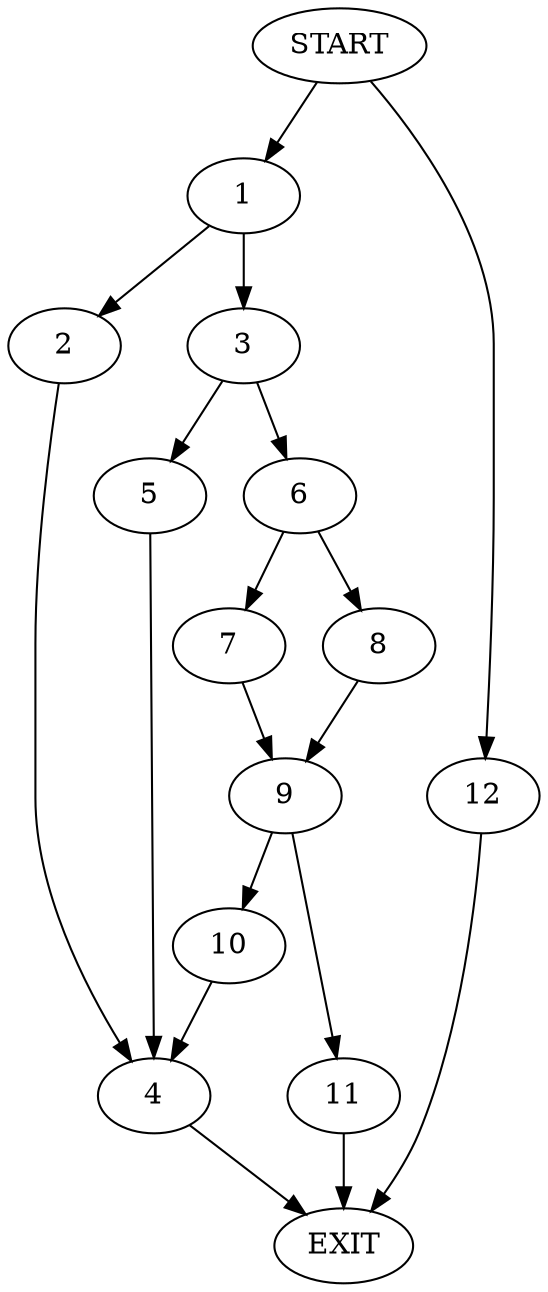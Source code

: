 digraph {
0 [label="START"]
13 [label="EXIT"]
0 -> 1
1 -> 2
1 -> 3
2 -> 4
3 -> 5
3 -> 6
4 -> 13
6 -> 7
6 -> 8
5 -> 4
7 -> 9
8 -> 9
9 -> 10
9 -> 11
11 -> 13
10 -> 4
0 -> 12
12 -> 13
}

